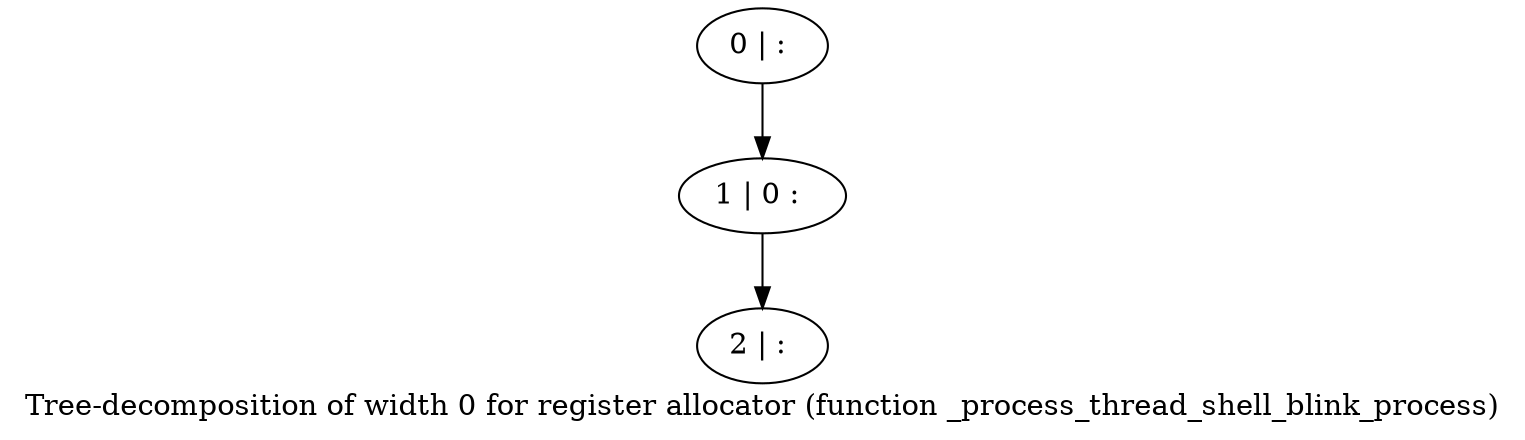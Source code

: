 digraph G {
graph [label="Tree-decomposition of width 0 for register allocator (function _process_thread_shell_blink_process)"]
0[label="0 | : "];
1[label="1 | 0 : "];
2[label="2 | : "];
0->1 ;
1->2 ;
}
